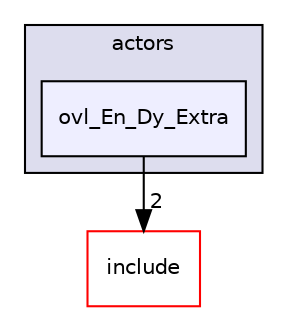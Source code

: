 digraph "src/overlays/actors/ovl_En_Dy_Extra" {
  compound=true
  node [ fontsize="10", fontname="Helvetica"];
  edge [ labelfontsize="10", labelfontname="Helvetica"];
  subgraph clusterdir_e93473484be31ce7bcb356bd643a22f8 {
    graph [ bgcolor="#ddddee", pencolor="black", label="actors" fontname="Helvetica", fontsize="10", URL="dir_e93473484be31ce7bcb356bd643a22f8.html"]
  dir_bd122eb91d07dad4af339005f398f7e7 [shape=box, label="ovl_En_Dy_Extra", style="filled", fillcolor="#eeeeff", pencolor="black", URL="dir_bd122eb91d07dad4af339005f398f7e7.html"];
  }
  dir_d44c64559bbebec7f509842c48db8b23 [shape=box label="include" fillcolor="white" style="filled" color="red" URL="dir_d44c64559bbebec7f509842c48db8b23.html"];
  dir_bd122eb91d07dad4af339005f398f7e7->dir_d44c64559bbebec7f509842c48db8b23 [headlabel="2", labeldistance=1.5 headhref="dir_000225_000000.html"];
}
